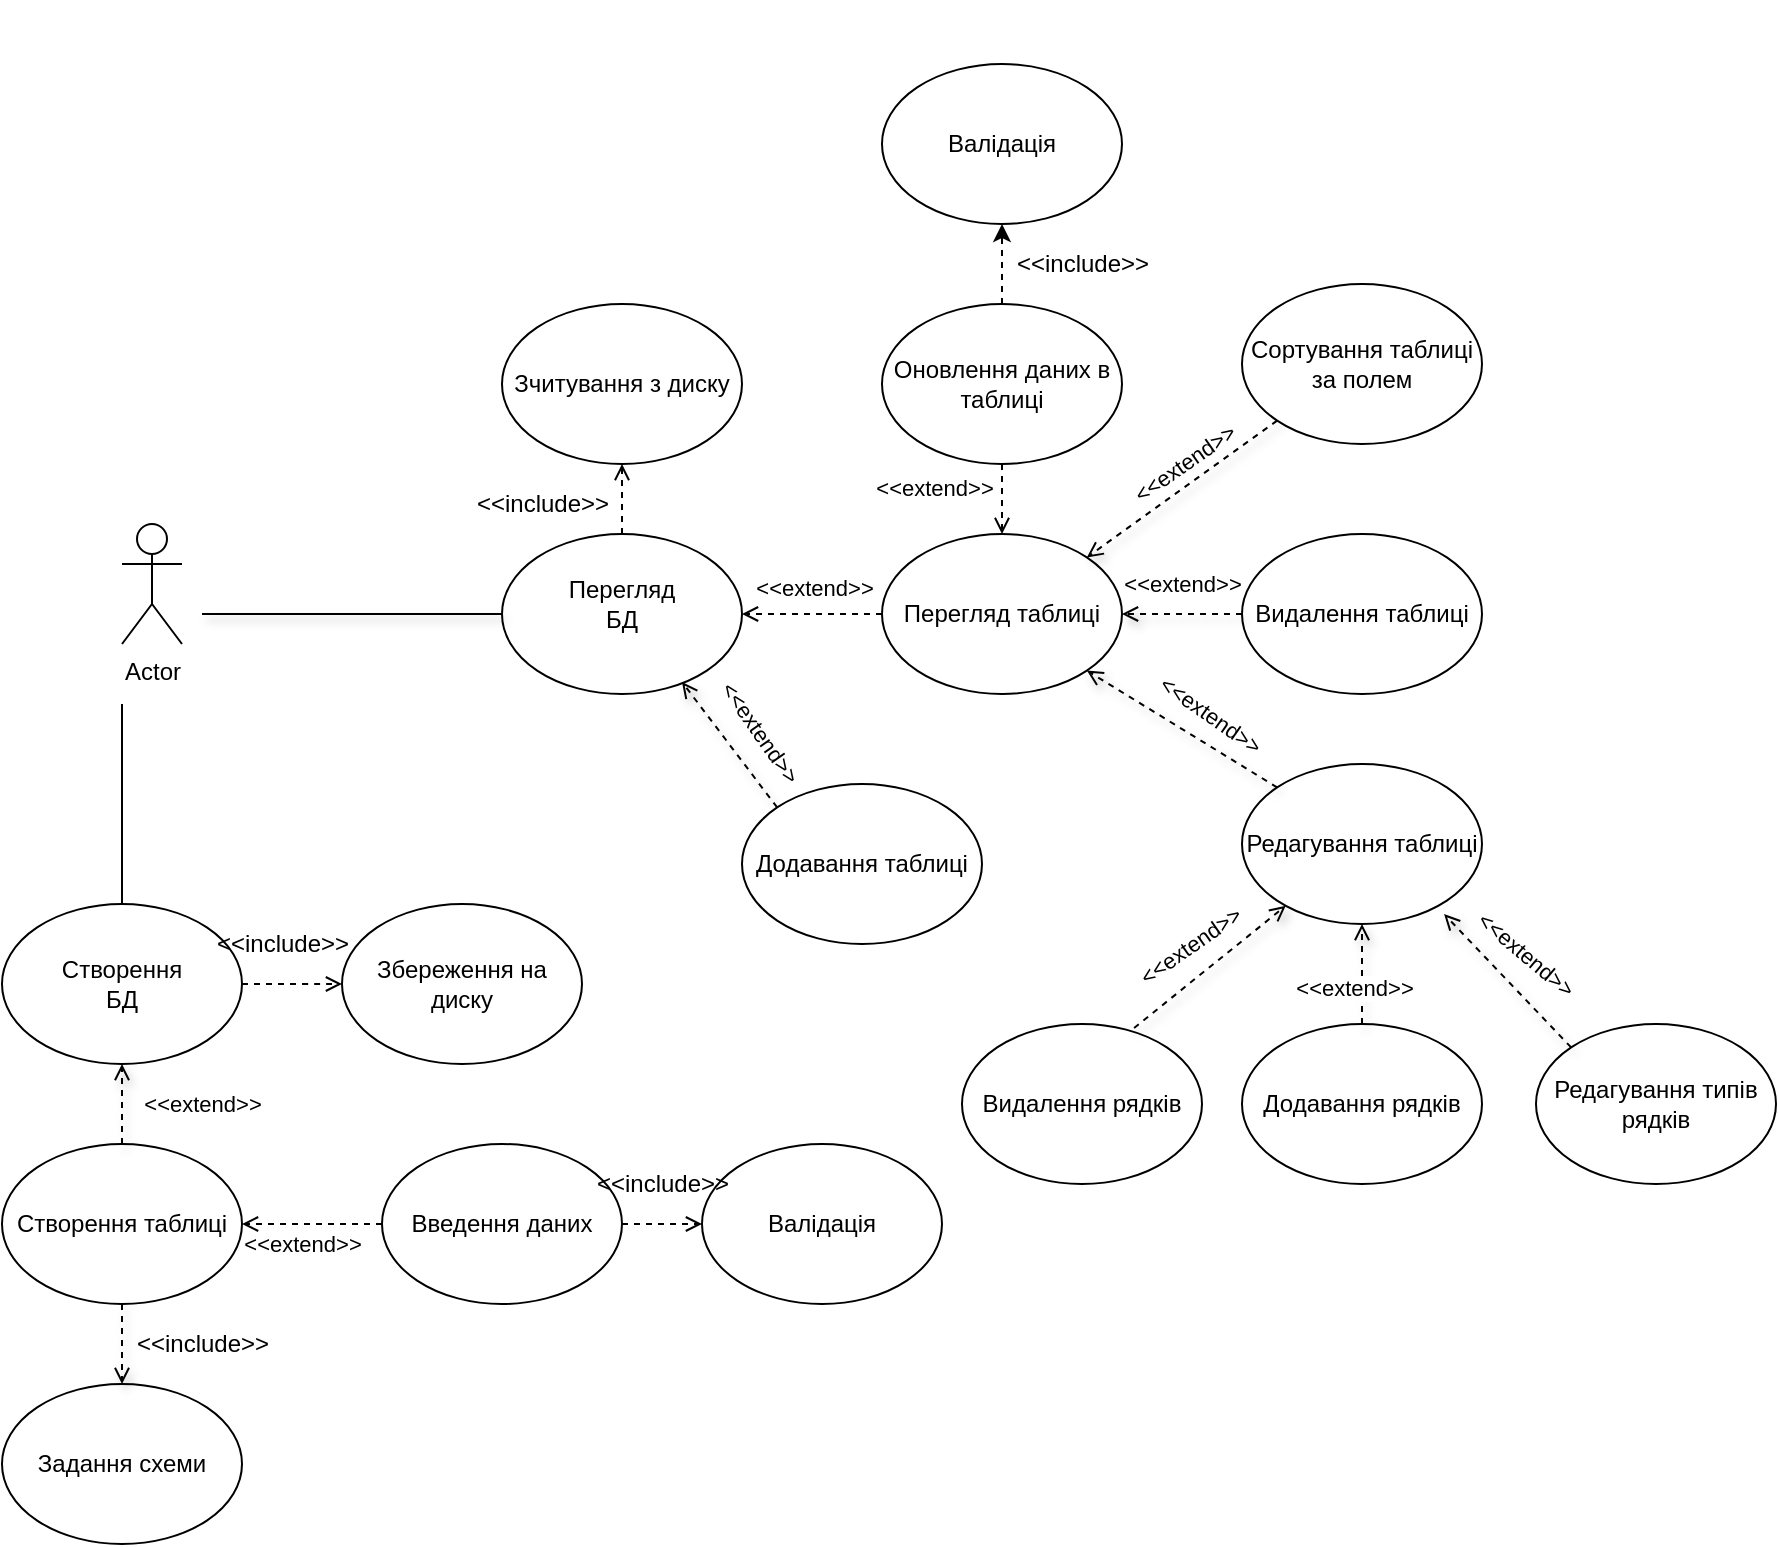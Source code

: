 <mxfile version="13.1.3">
    <diagram id="6hGFLwfOUW9BJ-s0fimq" name="Page-1">
        <mxGraphModel dx="844" dy="1080" grid="1" gridSize="10" guides="1" tooltips="1" connect="1" arrows="1" fold="1" page="0" pageScale="1" pageWidth="827" pageHeight="1169" math="0" shadow="0">
            <root>
                <mxCell id="0"/>
                <mxCell id="1" parent="0"/>
                <mxCell id="37" value="" style="endArrow=open;html=1;entryX=0.75;entryY=0.925;entryDx=0;entryDy=0;entryPerimeter=0;exitX=0;exitY=0;exitDx=0;exitDy=0;shadow=1;endFill=0;dashed=1;" parent="1" source="18" target="9" edge="1">
                    <mxGeometry width="50" height="50" relative="1" as="geometry">
                        <mxPoint x="400" y="220" as="sourcePoint"/>
                        <mxPoint x="450" y="170" as="targetPoint"/>
                    </mxGeometry>
                </mxCell>
                <mxCell id="2" value="Actor" style="shape=umlActor;verticalLabelPosition=bottom;labelBackgroundColor=#ffffff;verticalAlign=top;html=1;" parent="1" vertex="1">
                    <mxGeometry x="120" y="80" width="30" height="60" as="geometry"/>
                </mxCell>
                <mxCell id="4" value="" style="endArrow=none;html=1;exitX=0.5;exitY=0;exitDx=0;exitDy=0;" parent="1" source="8" edge="1">
                    <mxGeometry width="50" height="50" relative="1" as="geometry">
                        <mxPoint x="120" y="260" as="sourcePoint"/>
                        <mxPoint x="120" y="170" as="targetPoint"/>
                    </mxGeometry>
                </mxCell>
                <mxCell id="8" value="" style="ellipse;whiteSpace=wrap;html=1;" parent="1" vertex="1">
                    <mxGeometry x="60" y="270" width="120" height="80" as="geometry"/>
                </mxCell>
                <mxCell id="9" value="" style="ellipse;whiteSpace=wrap;html=1;" parent="1" vertex="1">
                    <mxGeometry x="310" y="85" width="120" height="80" as="geometry"/>
                </mxCell>
                <mxCell id="10" value="Створення БД" style="text;html=1;strokeColor=none;fillColor=none;align=center;verticalAlign=middle;whiteSpace=wrap;rounded=0;" parent="1" vertex="1">
                    <mxGeometry x="100" y="300" width="40" height="20" as="geometry"/>
                </mxCell>
                <mxCell id="11" value="Перегляд БД" style="text;html=1;strokeColor=none;fillColor=none;align=center;verticalAlign=middle;whiteSpace=wrap;rounded=0;" parent="1" vertex="1">
                    <mxGeometry x="350" y="110" width="40" height="20" as="geometry"/>
                </mxCell>
                <mxCell id="12" value="Створення таблиці" style="ellipse;whiteSpace=wrap;html=1;" parent="1" vertex="1">
                    <mxGeometry x="60" y="390" width="120" height="80" as="geometry"/>
                </mxCell>
                <mxCell id="13" value="Введення даних" style="ellipse;whiteSpace=wrap;html=1;" parent="1" vertex="1">
                    <mxGeometry x="250" y="390" width="120" height="80" as="geometry"/>
                </mxCell>
                <mxCell id="14" value="Валідація" style="ellipse;whiteSpace=wrap;html=1;" parent="1" vertex="1">
                    <mxGeometry x="410" y="390" width="120" height="80" as="geometry"/>
                </mxCell>
                <mxCell id="15" value="Збереження на диску" style="ellipse;whiteSpace=wrap;html=1;" parent="1" vertex="1">
                    <mxGeometry x="230" y="270" width="120" height="80" as="geometry"/>
                </mxCell>
                <mxCell id="16" value="Зчитування з диску" style="ellipse;whiteSpace=wrap;html=1;" parent="1" vertex="1">
                    <mxGeometry x="310" y="-30" width="120" height="80" as="geometry"/>
                </mxCell>
                <mxCell id="17" value="Перегляд таблиці" style="ellipse;whiteSpace=wrap;html=1;" parent="1" vertex="1">
                    <mxGeometry x="500" y="85" width="120" height="80" as="geometry"/>
                </mxCell>
                <mxCell id="18" value="Додавання таблиці" style="ellipse;whiteSpace=wrap;html=1;" parent="1" vertex="1">
                    <mxGeometry x="430" y="210" width="120" height="80" as="geometry"/>
                </mxCell>
                <mxCell id="19" value="Видалення таблиці" style="ellipse;whiteSpace=wrap;html=1;" parent="1" vertex="1">
                    <mxGeometry x="680" y="85" width="120" height="80" as="geometry"/>
                </mxCell>
                <mxCell id="20" value="Редагування таблиці" style="ellipse;whiteSpace=wrap;html=1;" parent="1" vertex="1">
                    <mxGeometry x="680" y="200" width="120" height="80" as="geometry"/>
                </mxCell>
                <mxCell id="21" value="Видалення рядків" style="ellipse;whiteSpace=wrap;html=1;" parent="1" vertex="1">
                    <mxGeometry x="540" y="330" width="120" height="80" as="geometry"/>
                </mxCell>
                <mxCell id="22" value="Додавання рядків" style="ellipse;whiteSpace=wrap;html=1;" parent="1" vertex="1">
                    <mxGeometry x="680" y="330" width="120" height="80" as="geometry"/>
                </mxCell>
                <mxCell id="23" value="Редагування типів рядків" style="ellipse;whiteSpace=wrap;html=1;" parent="1" vertex="1">
                    <mxGeometry x="827" y="330" width="120" height="80" as="geometry"/>
                </mxCell>
                <mxCell id="28" value="" style="endArrow=open;html=1;exitX=1;exitY=0.5;exitDx=0;exitDy=0;endFill=0;dashed=1;" parent="1" source="8" edge="1">
                    <mxGeometry width="50" height="50" relative="1" as="geometry">
                        <mxPoint x="180" y="360" as="sourcePoint"/>
                        <mxPoint x="230" y="310" as="targetPoint"/>
                        <Array as="points">
                            <mxPoint x="220" y="310"/>
                        </Array>
                    </mxGeometry>
                </mxCell>
                <mxCell id="32" value="" style="endArrow=open;html=1;entryX=1;entryY=0.5;entryDx=0;entryDy=0;exitX=0;exitY=0.5;exitDx=0;exitDy=0;endFill=0;dashed=1;" parent="1" source="13" target="12" edge="1">
                    <mxGeometry width="50" height="50" relative="1" as="geometry">
                        <mxPoint x="180" y="470" as="sourcePoint"/>
                        <mxPoint x="230" y="420" as="targetPoint"/>
                    </mxGeometry>
                </mxCell>
                <mxCell id="33" value="" style="endArrow=open;html=1;exitX=1;exitY=0.5;exitDx=0;exitDy=0;entryX=0;entryY=0.5;entryDx=0;entryDy=0;endFill=0;dashed=1;" parent="1" source="13" target="14" edge="1">
                    <mxGeometry width="50" height="50" relative="1" as="geometry">
                        <mxPoint x="360" y="430" as="sourcePoint"/>
                        <mxPoint x="390" y="420" as="targetPoint"/>
                    </mxGeometry>
                </mxCell>
                <object label="" id="35">
                    <mxCell style="endArrow=open;html=1;entryX=0.5;entryY=1;entryDx=0;entryDy=0;exitX=0.5;exitY=0;exitDx=0;exitDy=0;endFill=0;dashed=1;" parent="1" source="9" target="16" edge="1">
                        <mxGeometry width="50" height="50" relative="1" as="geometry">
                            <mxPoint x="370" y="90" as="sourcePoint"/>
                            <mxPoint x="400" y="60" as="targetPoint"/>
                        </mxGeometry>
                    </mxCell>
                </object>
                <mxCell id="36" value="" style="endArrow=open;html=1;entryX=1;entryY=0.5;entryDx=0;entryDy=0;exitX=0;exitY=0.5;exitDx=0;exitDy=0;endFill=0;dashed=1;" parent="1" source="17" target="9" edge="1">
                    <mxGeometry width="50" height="50" relative="1" as="geometry">
                        <mxPoint x="460" y="140" as="sourcePoint"/>
                        <mxPoint x="501" y="125" as="targetPoint"/>
                    </mxGeometry>
                </mxCell>
                <mxCell id="39" value="" style="endArrow=open;html=1;shadow=1;exitX=0.5;exitY=0;exitDx=0;exitDy=0;endFill=0;dashed=1;" parent="1" edge="1">
                    <mxGeometry width="50" height="50" relative="1" as="geometry">
                        <mxPoint x="560" y="-60" as="sourcePoint"/>
                        <mxPoint x="560" y="-60" as="targetPoint"/>
                    </mxGeometry>
                </mxCell>
                <mxCell id="40" value="" style="endArrow=open;html=1;shadow=1;entryX=1;entryY=0.5;entryDx=0;entryDy=0;exitX=0;exitY=0.5;exitDx=0;exitDy=0;endFill=0;dashed=1;" parent="1" source="19" target="17" edge="1">
                    <mxGeometry width="50" height="50" relative="1" as="geometry">
                        <mxPoint x="650" y="120" as="sourcePoint"/>
                        <mxPoint x="770" y="40" as="targetPoint"/>
                        <Array as="points"/>
                    </mxGeometry>
                </mxCell>
                <mxCell id="41" value="" style="endArrow=open;html=1;shadow=1;entryX=1;entryY=1;entryDx=0;entryDy=0;exitX=0;exitY=0;exitDx=0;exitDy=0;endFill=0;dashed=1;" parent="1" source="20" target="17" edge="1">
                    <mxGeometry width="50" height="50" relative="1" as="geometry">
                        <mxPoint x="610" y="210" as="sourcePoint"/>
                        <mxPoint x="660" y="160" as="targetPoint"/>
                    </mxGeometry>
                </mxCell>
                <mxCell id="42" value="" style="endArrow=open;html=1;shadow=1;exitX=0.717;exitY=0.025;exitDx=0;exitDy=0;exitPerimeter=0;endFill=0;dashed=1;" parent="1" source="21" target="20" edge="1">
                    <mxGeometry width="50" height="50" relative="1" as="geometry">
                        <mxPoint x="630" y="330" as="sourcePoint"/>
                        <mxPoint x="680" y="280" as="targetPoint"/>
                    </mxGeometry>
                </mxCell>
                <mxCell id="43" value="" style="endArrow=open;html=1;shadow=1;exitX=0.5;exitY=0;exitDx=0;exitDy=0;entryX=0.5;entryY=1;entryDx=0;entryDy=0;endFill=0;dashed=1;" parent="1" source="22" target="20" edge="1">
                    <mxGeometry width="50" height="50" relative="1" as="geometry">
                        <mxPoint x="760" y="310" as="sourcePoint"/>
                        <mxPoint x="810" y="260" as="targetPoint"/>
                    </mxGeometry>
                </mxCell>
                <mxCell id="44" value="" style="endArrow=open;html=1;shadow=1;entryX=0.842;entryY=0.938;entryDx=0;entryDy=0;entryPerimeter=0;exitX=0;exitY=0;exitDx=0;exitDy=0;endFill=0;dashed=1;" parent="1" source="23" target="20" edge="1">
                    <mxGeometry width="50" height="50" relative="1" as="geometry">
                        <mxPoint x="810" y="330" as="sourcePoint"/>
                        <mxPoint x="860" y="280" as="targetPoint"/>
                    </mxGeometry>
                </mxCell>
                <mxCell id="45" value="Сортування таблиці за полем" style="ellipse;whiteSpace=wrap;html=1;" parent="1" vertex="1">
                    <mxGeometry x="680" y="-40" width="120" height="80" as="geometry"/>
                </mxCell>
                <mxCell id="46" value="" style="endArrow=open;html=1;shadow=1;exitX=0;exitY=1;exitDx=0;exitDy=0;entryX=1;entryY=0;entryDx=0;entryDy=0;endFill=0;dashed=1;" parent="1" source="45" target="17" edge="1">
                    <mxGeometry width="50" height="50" relative="1" as="geometry">
                        <mxPoint x="640" y="90" as="sourcePoint"/>
                        <mxPoint x="609" y="95" as="targetPoint"/>
                    </mxGeometry>
                </mxCell>
                <mxCell id="47" value="&amp;lt;&amp;lt;extend&amp;gt;&amp;gt;" style="edgeLabel;html=1;align=center;verticalAlign=middle;resizable=0;points=[];rotation=-35;" parent="46" vertex="1" connectable="0">
                    <mxGeometry x="-0.239" y="5" relative="1" as="geometry">
                        <mxPoint x="-13.96" y="-8.62" as="offset"/>
                    </mxGeometry>
                </mxCell>
                <mxCell id="48" value="&amp;lt;&amp;lt;extend&amp;gt;&amp;gt;" style="edgeLabel;html=1;align=center;verticalAlign=middle;resizable=0;points=[];rotation=0;" parent="1" vertex="1" connectable="0">
                    <mxGeometry x="-0.239" y="5" relative="1" as="geometry">
                        <mxPoint x="650" y="110" as="offset"/>
                    </mxGeometry>
                </mxCell>
                <mxCell id="50" value="&amp;lt;&amp;lt;extend&amp;gt;&amp;gt;" style="edgeLabel;html=1;align=center;verticalAlign=middle;resizable=0;points=[];rotation=0;" parent="1" vertex="1" connectable="0">
                    <mxGeometry x="-0.239" y="5" relative="1" as="geometry">
                        <mxPoint x="160" y="370" as="offset"/>
                    </mxGeometry>
                </mxCell>
                <mxCell id="52" value="&amp;lt;&amp;lt;extend&amp;gt;&amp;gt;" style="edgeLabel;html=1;align=center;verticalAlign=middle;resizable=0;points=[];rotation=0;" parent="1" vertex="1" connectable="0">
                    <mxGeometry x="-0.239" y="5" relative="1" as="geometry">
                        <mxPoint x="210" y="440" as="offset"/>
                    </mxGeometry>
                </mxCell>
                <mxCell id="53" value="" style="endArrow=none;html=1;shadow=1;entryX=0;entryY=0.5;entryDx=0;entryDy=0;" parent="1" target="9" edge="1">
                    <mxGeometry width="50" height="50" relative="1" as="geometry">
                        <mxPoint x="160" y="125" as="sourcePoint"/>
                        <mxPoint x="250" y="90" as="targetPoint"/>
                    </mxGeometry>
                </mxCell>
                <mxCell id="55" value="&amp;lt;&amp;lt;extend&amp;gt;&amp;gt;" style="edgeLabel;html=1;align=center;verticalAlign=middle;resizable=0;points=[];rotation=-35;" parent="1" vertex="1" connectable="0">
                    <mxGeometry x="670.0" y="289.998" as="geometry">
                        <mxPoint x="-13.96" y="-8.62" as="offset"/>
                    </mxGeometry>
                </mxCell>
                <mxCell id="56" value="&amp;lt;&amp;lt;extend&amp;gt;&amp;gt;" style="edgeLabel;html=1;align=center;verticalAlign=middle;resizable=0;points=[];rotation=40;" parent="1" vertex="1" connectable="0">
                    <mxGeometry x="827.0" y="309.998" as="geometry">
                        <mxPoint x="-13.96" y="-8.62" as="offset"/>
                    </mxGeometry>
                </mxCell>
                <mxCell id="57" value="&amp;lt;&amp;lt;extend&amp;gt;&amp;gt;" style="edgeLabel;html=1;align=center;verticalAlign=middle;resizable=0;points=[];rotation=0;" parent="1" vertex="1" connectable="0">
                    <mxGeometry x="750.0" y="319.998" as="geometry">
                        <mxPoint x="-13.96" y="-8.62" as="offset"/>
                    </mxGeometry>
                </mxCell>
                <mxCell id="58" value="&amp;lt;&amp;lt;extend&amp;gt;&amp;gt;" style="edgeLabel;html=1;align=center;verticalAlign=middle;resizable=0;points=[];rotation=55;" parent="1" vertex="1" connectable="0">
                    <mxGeometry x="440.0" y="199.998" as="geometry">
                        <mxPoint x="-13.96" y="-8.62" as="offset"/>
                    </mxGeometry>
                </mxCell>
                <mxCell id="59" value="&amp;lt;&amp;lt;extend&amp;gt;&amp;gt;" style="edgeLabel;html=1;align=center;verticalAlign=middle;resizable=0;points=[];rotation=0;" parent="1" vertex="1" connectable="0">
                    <mxGeometry x="480.0" y="119.998" as="geometry">
                        <mxPoint x="-13.96" y="-8.62" as="offset"/>
                    </mxGeometry>
                </mxCell>
                <mxCell id="60" value="&amp;lt;&amp;lt;extend&amp;gt;&amp;gt;" style="edgeLabel;html=1;align=center;verticalAlign=middle;resizable=0;points=[];rotation=35;" parent="1" vertex="1" connectable="0">
                    <mxGeometry x="670.0" y="189.998" as="geometry">
                        <mxPoint x="-13.96" y="-8.62" as="offset"/>
                    </mxGeometry>
                </mxCell>
                <mxCell id="66" value="&amp;lt;&amp;lt;include&amp;gt;&amp;gt;" style="text;html=1;align=center;verticalAlign=middle;resizable=0;points=[];autosize=1;" parent="1" vertex="1">
                    <mxGeometry x="160" y="280" width="80" height="20" as="geometry"/>
                </mxCell>
                <mxCell id="67" value="&amp;lt;&amp;lt;include&amp;gt;&amp;gt;" style="text;html=1;align=center;verticalAlign=middle;resizable=0;points=[];autosize=1;" parent="1" vertex="1">
                    <mxGeometry x="350" y="400" width="80" height="20" as="geometry"/>
                </mxCell>
                <mxCell id="70" value="&amp;lt;&amp;lt;include&amp;gt;&amp;gt;" style="text;html=1;align=center;verticalAlign=middle;resizable=0;points=[];autosize=1;" parent="1" vertex="1">
                    <mxGeometry x="290" y="60" width="80" height="20" as="geometry"/>
                </mxCell>
                <mxCell id="72" value="Задання схеми" style="ellipse;whiteSpace=wrap;html=1;" parent="1" vertex="1">
                    <mxGeometry x="60" y="510" width="120" height="80" as="geometry"/>
                </mxCell>
                <mxCell id="77" value="" style="endArrow=open;html=1;shadow=1;dashed=1;entryX=0.5;entryY=1;entryDx=0;entryDy=0;exitX=0.5;exitY=0;exitDx=0;exitDy=0;endFill=0;" parent="1" source="12" target="8" edge="1">
                    <mxGeometry width="50" height="50" relative="1" as="geometry">
                        <mxPoint x="40" y="390" as="sourcePoint"/>
                        <mxPoint x="90" y="340" as="targetPoint"/>
                    </mxGeometry>
                </mxCell>
                <mxCell id="81" value="" style="endArrow=open;html=1;shadow=1;dashed=1;exitX=0.5;exitY=1;exitDx=0;exitDy=0;entryX=0.5;entryY=0;entryDx=0;entryDy=0;endFill=0;" parent="1" source="12" target="72" edge="1">
                    <mxGeometry width="50" height="50" relative="1" as="geometry">
                        <mxPoint x="210" y="530" as="sourcePoint"/>
                        <mxPoint x="260" y="480" as="targetPoint"/>
                    </mxGeometry>
                </mxCell>
                <mxCell id="82" value="&amp;lt;&amp;lt;include&amp;gt;&amp;gt;" style="text;html=1;align=center;verticalAlign=middle;resizable=0;points=[];autosize=1;" parent="1" vertex="1">
                    <mxGeometry x="120" y="480" width="80" height="20" as="geometry"/>
                </mxCell>
                <mxCell id="84" value="Оновлення даних в таблиці" style="ellipse;whiteSpace=wrap;html=1;" vertex="1" parent="1">
                    <mxGeometry x="500" y="-30" width="120" height="80" as="geometry"/>
                </mxCell>
                <mxCell id="85" value="" style="endArrow=open;html=1;entryX=0.5;entryY=0;entryDx=0;entryDy=0;exitX=0.5;exitY=1;exitDx=0;exitDy=0;endFill=0;dashed=1;" edge="1" parent="1" source="84" target="17">
                    <mxGeometry width="50" height="50" relative="1" as="geometry">
                        <mxPoint x="530" y="110" as="sourcePoint"/>
                        <mxPoint x="560" y="90" as="targetPoint"/>
                    </mxGeometry>
                </mxCell>
                <mxCell id="86" value="&amp;lt;&amp;lt;extend&amp;gt;&amp;gt;" style="edgeLabel;html=1;align=center;verticalAlign=middle;resizable=0;points=[];rotation=0;" vertex="1" connectable="0" parent="1">
                    <mxGeometry x="540.0" y="69.998" as="geometry">
                        <mxPoint x="-13.96" y="-8.62" as="offset"/>
                    </mxGeometry>
                </mxCell>
                <mxCell id="87" value="Валідація" style="ellipse;whiteSpace=wrap;html=1;" vertex="1" parent="1">
                    <mxGeometry x="500" y="-150" width="120" height="80" as="geometry"/>
                </mxCell>
                <mxCell id="88" value="&amp;lt;&amp;lt;include&amp;gt;&amp;gt;" style="text;html=1;align=center;verticalAlign=middle;resizable=0;points=[];autosize=1;rotation=0;" vertex="1" parent="1">
                    <mxGeometry x="560" y="-60" width="80" height="20" as="geometry"/>
                </mxCell>
                <mxCell id="89" value="" style="endArrow=classic;html=1;shadow=1;dashed=1;exitX=0.5;exitY=1;exitDx=0;exitDy=0;" edge="1" parent="1">
                    <mxGeometry width="50" height="50" relative="1" as="geometry">
                        <mxPoint x="560" y="-170" as="sourcePoint"/>
                        <mxPoint x="560" y="-170" as="targetPoint"/>
                    </mxGeometry>
                </mxCell>
                <mxCell id="90" value="" style="endArrow=classic;html=1;dashed=1;entryX=0.5;entryY=1;entryDx=0;entryDy=0;exitX=0.5;exitY=0;exitDx=0;exitDy=0;" edge="1" parent="1" source="84" target="87">
                    <mxGeometry width="50" height="50" relative="1" as="geometry">
                        <mxPoint x="450" y="-20" as="sourcePoint"/>
                        <mxPoint x="500" y="-70" as="targetPoint"/>
                    </mxGeometry>
                </mxCell>
            </root>
        </mxGraphModel>
    </diagram>
</mxfile>